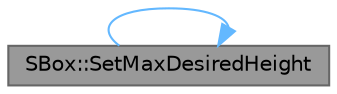 digraph "SBox::SetMaxDesiredHeight"
{
 // INTERACTIVE_SVG=YES
 // LATEX_PDF_SIZE
  bgcolor="transparent";
  edge [fontname=Helvetica,fontsize=10,labelfontname=Helvetica,labelfontsize=10];
  node [fontname=Helvetica,fontsize=10,shape=box,height=0.2,width=0.4];
  rankdir="LR";
  Node1 [id="Node000001",label="SBox::SetMaxDesiredHeight",height=0.2,width=0.4,color="gray40", fillcolor="grey60", style="filled", fontcolor="black",tooltip="See MaxDesiredHeight attribute."];
  Node1 -> Node1 [id="edge1_Node000001_Node000001",color="steelblue1",style="solid",tooltip=" "];
}
